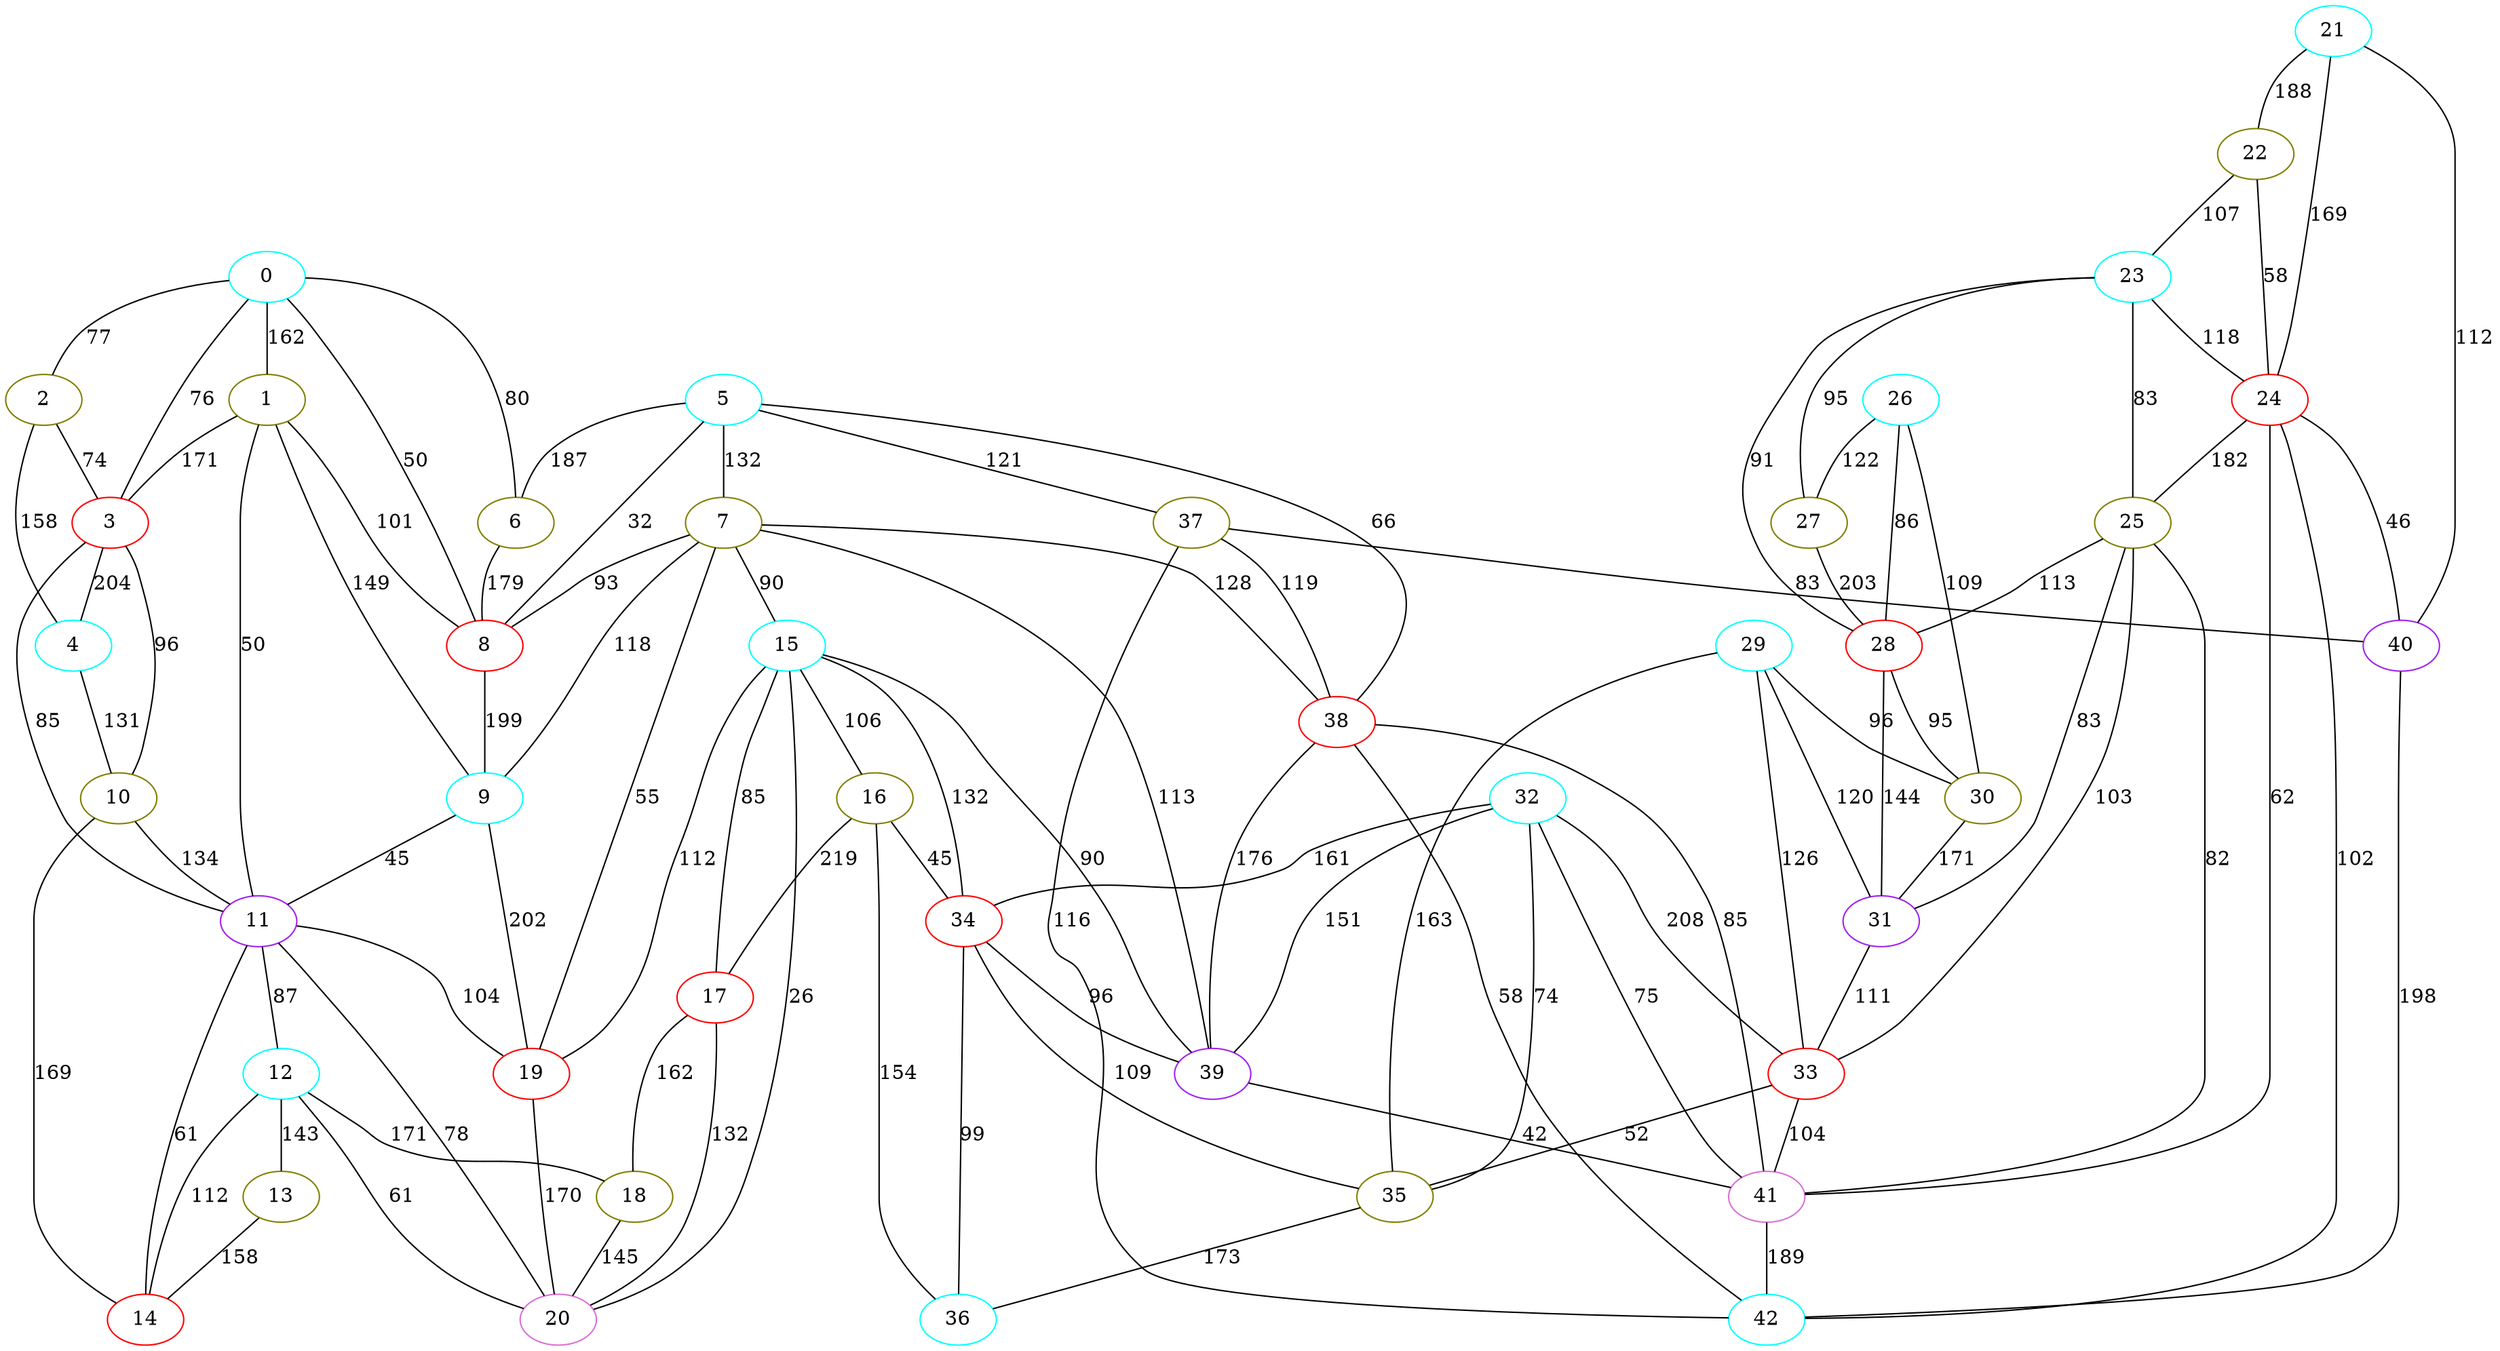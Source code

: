 graph mesh {
	0[color="aqua"];
	1[color="olive"];
	2[color="olive"];
	3[color="red"];
	4[color="aqua"];
	5[color="aqua"];
	6[color="olive"];
	7[color="olive"];
	8[color="red"];
	9[color="aqua"];
	10[color="olive"];
	11[color="purple"];
	12[color="aqua"];
	13[color="olive"];
	14[color="red"];
	15[color="aqua"];
	16[color="olive"];
	17[color="red"];
	18[color="olive"];
	19[color="red"];
	20[color="orchid"];
	21[color="aqua"];
	22[color="olive"];
	23[color="aqua"];
	24[color="red"];
	25[color="olive"];
	26[color="aqua"];
	27[color="olive"];
	28[color="red"];
	29[color="aqua"];
	30[color="olive"];
	31[color="purple"];
	32[color="aqua"];
	33[color="red"];
	34[color="red"];
	35[color="olive"];
	36[color="aqua"];
	37[color="olive"];
	38[color="red"];
	39[color="purple"];
	40[color="purple"];
	41[color="orchid"];
	42[color="aqua"];
	0 -- 3 [label=76];
	0 -- 1 [label=162];
	0 -- 8 [label=50];
	0 -- 2 [label=77];
	0 -- 6 [label=80];
	1 -- 11 [label=50];
	1 -- 9 [label=149];
	1 -- 3 [label=171];
	1 -- 8 [label=101];
	2 -- 4 [label=158];
	2 -- 3 [label=74];
	3 -- 10 [label=96];
	3 -- 11 [label=85];
	3 -- 4 [label=204];
	4 -- 10 [label=131];
	5 -- 7 [label=132];
	5 -- 8 [label=32];
	5 -- 38 [label=66];
	5 -- 6 [label=187];
	5 -- 37 [label=121];
	6 -- 8 [label=179];
	7 -- 19 [label=55];
	7 -- 15 [label=90];
	7 -- 39 [label=113];
	7 -- 9 [label=118];
	7 -- 38 [label=128];
	7 -- 8 [label=93];
	8 -- 9 [label=199];
	9 -- 19 [label=202];
	9 -- 11 [label=45];
	10 -- 14 [label=169];
	10 -- 11 [label=134];
	11 -- 12 [label=87];
	11 -- 20 [label=78];
	11 -- 14 [label=61];
	11 -- 19 [label=104];
	12 -- 13 [label=143];
	12 -- 18 [label=171];
	12 -- 14 [label=112];
	12 -- 20 [label=61];
	13 -- 14 [label=158];
	15 -- 16 [label=106];
	15 -- 34 [label=132];
	15 -- 17 [label=85];
	15 -- 20 [label=26];
	15 -- 19 [label=112];
	15 -- 39 [label=90];
	16 -- 17 [label=219];
	16 -- 36 [label=154];
	16 -- 34 [label=45];
	17 -- 18 [label=162];
	17 -- 20 [label=132];
	18 -- 20 [label=145];
	19 -- 20 [label=170];
	21 -- 24 [label=169];
	21 -- 22 [label=188];
	21 -- 40 [label=112];
	22 -- 23 [label=107];
	22 -- 24 [label=58];
	23 -- 28 [label=91];
	23 -- 27 [label=95];
	23 -- 25 [label=83];
	23 -- 24 [label=118];
	24 -- 25 [label=182];
	24 -- 41 [label=62];
	24 -- 42 [label=102];
	24 -- 40 [label=46];
	25 -- 31 [label=83];
	25 -- 33 [label=103];
	25 -- 28 [label=113];
	25 -- 41 [label=82];
	26 -- 30 [label=109];
	26 -- 28 [label=86];
	26 -- 27 [label=122];
	27 -- 28 [label=203];
	28 -- 30 [label=95];
	28 -- 31 [label=144];
	29 -- 35 [label=163];
	29 -- 30 [label=96];
	29 -- 31 [label=120];
	29 -- 33 [label=126];
	30 -- 31 [label=171];
	31 -- 33 [label=111];
	32 -- 35 [label=74];
	32 -- 33 [label=208];
	32 -- 34 [label=161];
	32 -- 39 [label=151];
	32 -- 41 [label=75];
	33 -- 35 [label=52];
	33 -- 41 [label=104];
	34 -- 36 [label=99];
	34 -- 35 [label=109];
	34 -- 39 [label=96];
	35 -- 36 [label=173];
	37 -- 38 [label=119];
	37 -- 42 [label=116];
	37 -- 40 [label=83];
	38 -- 39 [label=176];
	38 -- 41 [label=85];
	38 -- 42 [label=58];
	39 -- 41 [label=42];
	40 -- 42 [label=198];
	41 -- 42 [label=189];
}